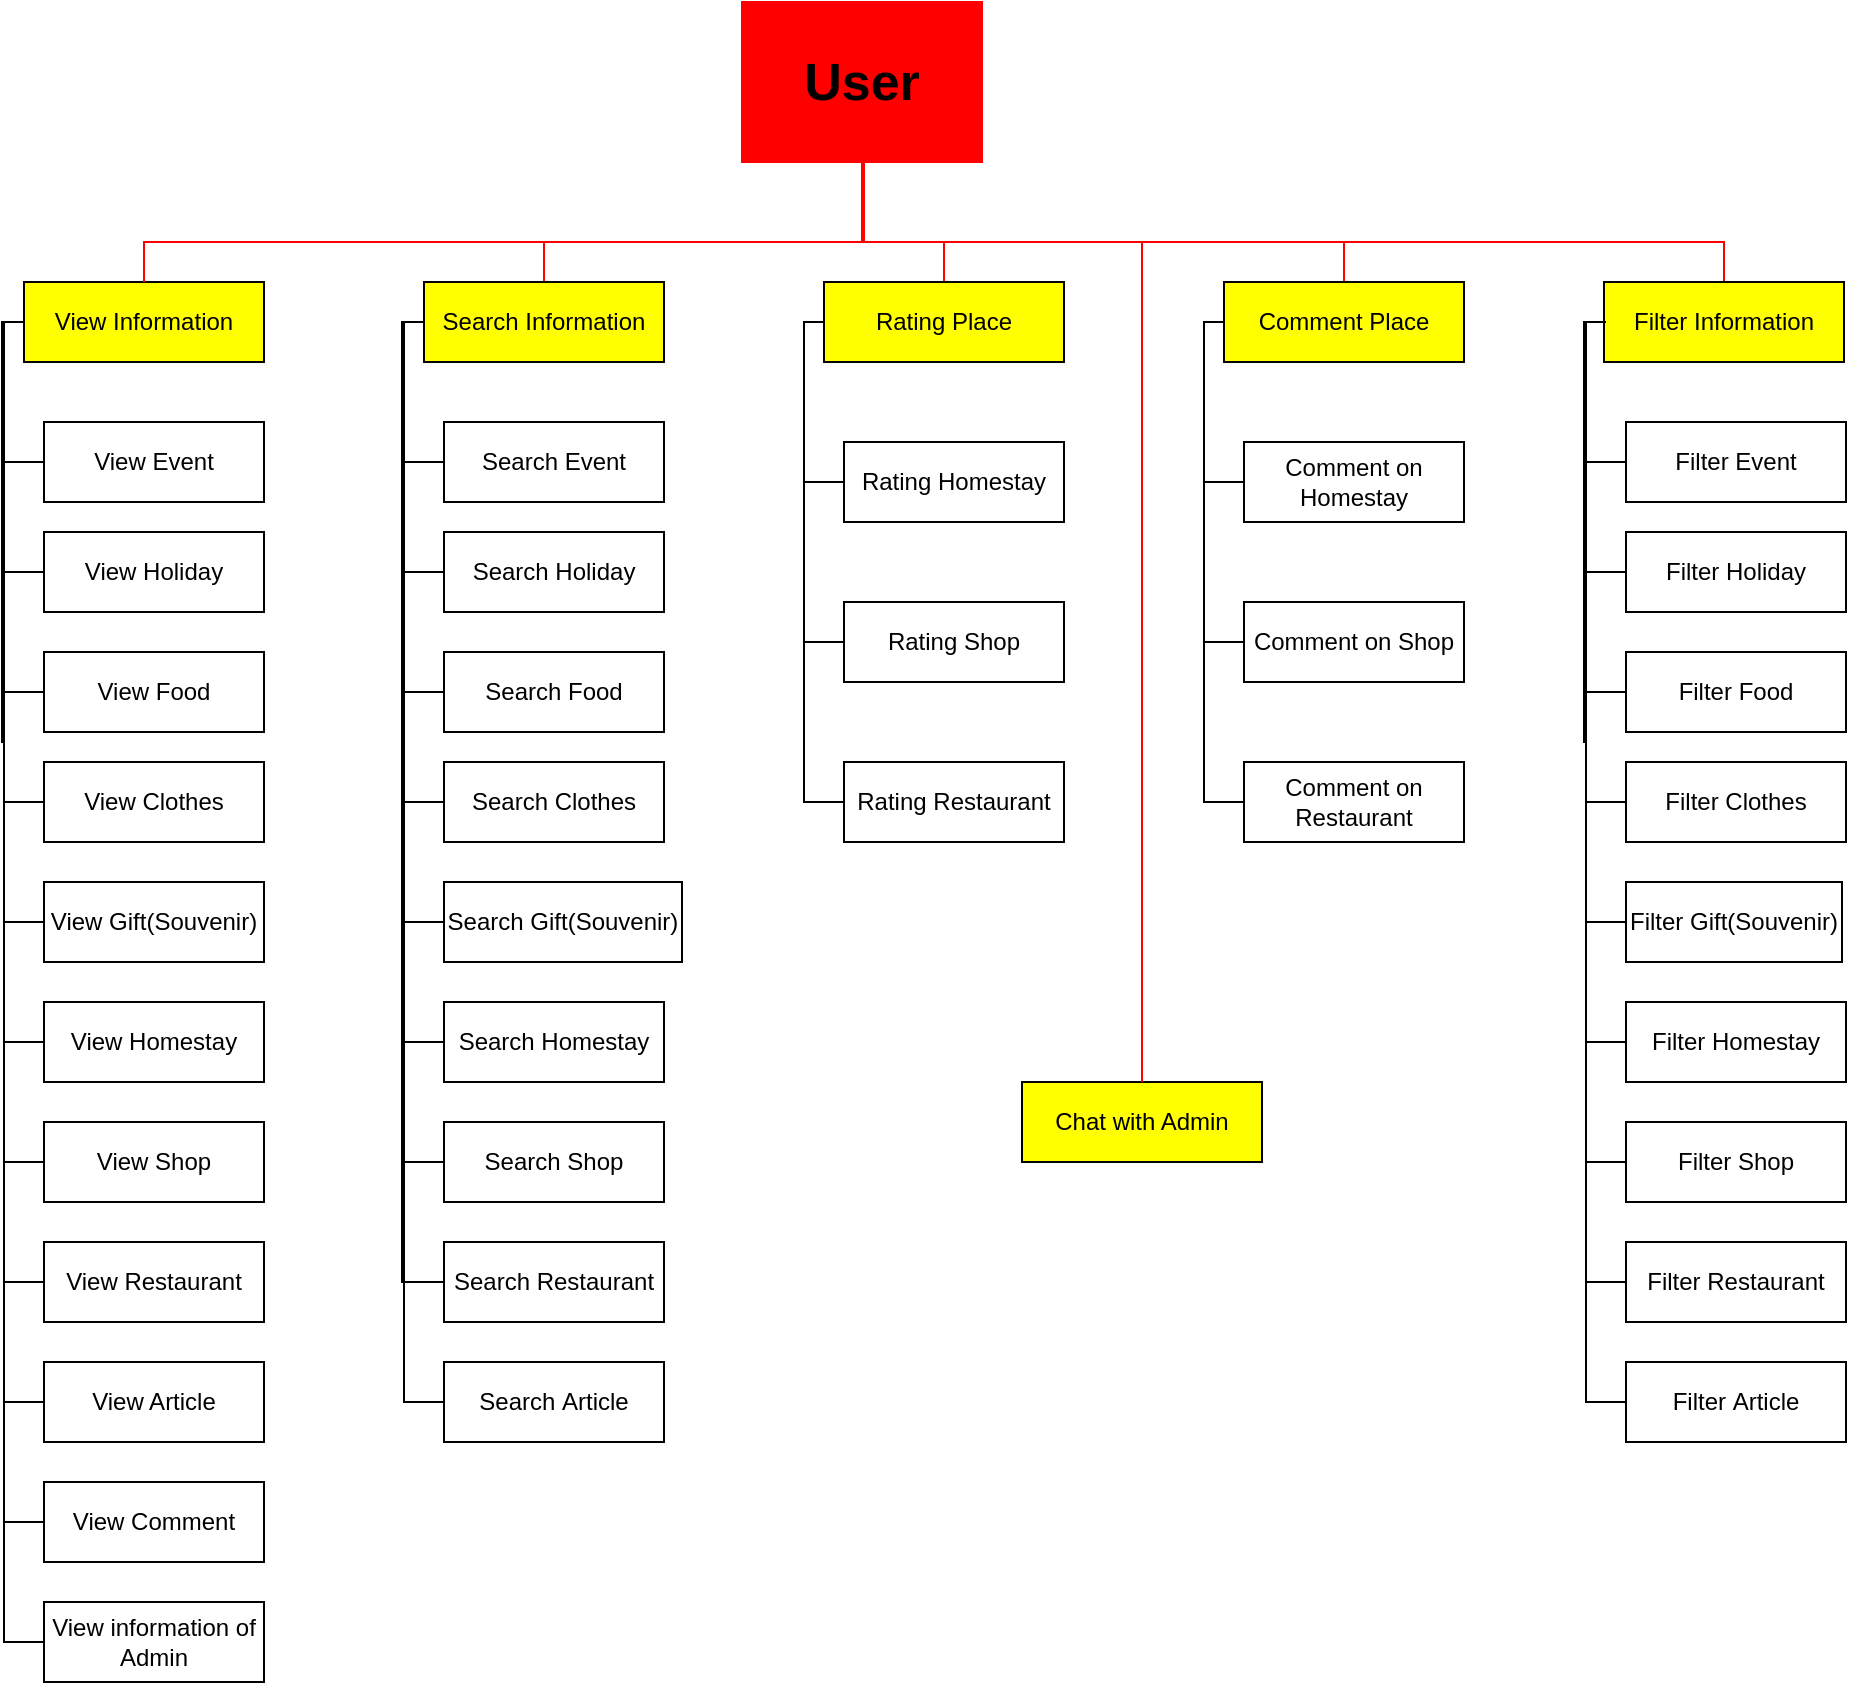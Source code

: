 <mxfile version="14.5.1" type="device"><diagram id="p0nnTQJHympkX1q5xb9R" name="Page-1"><mxGraphModel dx="1024" dy="632" grid="1" gridSize="10" guides="1" tooltips="1" connect="1" arrows="1" fold="1" page="1" pageScale="1" pageWidth="850" pageHeight="1100" math="0" shadow="0"><root><mxCell id="0"/><mxCell id="1" parent="0"/><mxCell id="g9CUl8Z9VzvdPI4QJCnY-13" value="View Event" style="rounded=0;whiteSpace=wrap;html=1;" parent="1" vertex="1"><mxGeometry x="51" y="310" width="110" height="40" as="geometry"/></mxCell><mxCell id="g9CUl8Z9VzvdPI4QJCnY-20" style="edgeStyle=orthogonalEdgeStyle;rounded=0;orthogonalLoop=1;jettySize=auto;html=1;entryX=0;entryY=0.5;entryDx=0;entryDy=0;endArrow=none;endFill=0;" parent="1" source="g9CUl8Z9VzvdPI4QJCnY-15" target="g9CUl8Z9VzvdPI4QJCnY-13" edge="1"><mxGeometry relative="1" as="geometry"><Array as="points"><mxPoint x="31" y="260"/><mxPoint x="31" y="330"/></Array></mxGeometry></mxCell><mxCell id="g9CUl8Z9VzvdPI4QJCnY-23" style="edgeStyle=orthogonalEdgeStyle;rounded=0;orthogonalLoop=1;jettySize=auto;html=1;entryX=0;entryY=0.5;entryDx=0;entryDy=0;endArrow=none;endFill=0;" parent="1" source="g9CUl8Z9VzvdPI4QJCnY-15" target="g9CUl8Z9VzvdPI4QJCnY-21" edge="1"><mxGeometry relative="1" as="geometry"><Array as="points"><mxPoint x="31" y="260"/><mxPoint x="31" y="445"/></Array></mxGeometry></mxCell><mxCell id="g9CUl8Z9VzvdPI4QJCnY-24" style="edgeStyle=orthogonalEdgeStyle;rounded=0;orthogonalLoop=1;jettySize=auto;html=1;entryX=0;entryY=0.5;entryDx=0;entryDy=0;endArrow=none;endFill=0;" parent="1" source="g9CUl8Z9VzvdPI4QJCnY-15" target="g9CUl8Z9VzvdPI4QJCnY-22" edge="1"><mxGeometry relative="1" as="geometry"><Array as="points"><mxPoint x="31" y="260"/><mxPoint x="31" y="500"/></Array></mxGeometry></mxCell><mxCell id="TUOxgxQNOvcUyftaeCQF-2" style="edgeStyle=orthogonalEdgeStyle;rounded=0;orthogonalLoop=1;jettySize=auto;html=1;entryX=0;entryY=0.5;entryDx=0;entryDy=0;endArrow=none;endFill=0;" parent="1" source="g9CUl8Z9VzvdPI4QJCnY-15" target="TUOxgxQNOvcUyftaeCQF-1" edge="1"><mxGeometry relative="1" as="geometry"><Array as="points"><mxPoint x="31" y="260"/><mxPoint x="31" y="560"/></Array></mxGeometry></mxCell><mxCell id="TUOxgxQNOvcUyftaeCQF-14" style="edgeStyle=orthogonalEdgeStyle;rounded=0;orthogonalLoop=1;jettySize=auto;html=1;entryX=0;entryY=0.5;entryDx=0;entryDy=0;endArrow=none;endFill=0;" parent="1" source="g9CUl8Z9VzvdPI4QJCnY-15" target="TUOxgxQNOvcUyftaeCQF-13" edge="1"><mxGeometry relative="1" as="geometry"><Array as="points"><mxPoint x="31" y="260"/><mxPoint x="31" y="800"/></Array></mxGeometry></mxCell><mxCell id="Pg-WTpKxCtiwmU-qSwCd-6" style="edgeStyle=orthogonalEdgeStyle;rounded=0;orthogonalLoop=1;jettySize=auto;html=1;entryX=0;entryY=0.5;entryDx=0;entryDy=0;endArrow=none;endFill=0;" edge="1" parent="1" source="g9CUl8Z9VzvdPI4QJCnY-15" target="Pg-WTpKxCtiwmU-qSwCd-3"><mxGeometry relative="1" as="geometry"><Array as="points"><mxPoint x="31" y="260"/><mxPoint x="31" y="620"/></Array></mxGeometry></mxCell><mxCell id="Pg-WTpKxCtiwmU-qSwCd-7" style="edgeStyle=orthogonalEdgeStyle;rounded=0;orthogonalLoop=1;jettySize=auto;html=1;entryX=0;entryY=0.5;entryDx=0;entryDy=0;endArrow=none;endFill=0;" edge="1" parent="1" source="g9CUl8Z9VzvdPI4QJCnY-15" target="Pg-WTpKxCtiwmU-qSwCd-5"><mxGeometry relative="1" as="geometry"><Array as="points"><mxPoint x="30" y="260"/><mxPoint x="30" y="470"/><mxPoint x="31" y="470"/><mxPoint x="31" y="680"/></Array></mxGeometry></mxCell><mxCell id="Pg-WTpKxCtiwmU-qSwCd-8" style="edgeStyle=orthogonalEdgeStyle;rounded=0;orthogonalLoop=1;jettySize=auto;html=1;entryX=0;entryY=0.5;entryDx=0;entryDy=0;endArrow=none;endFill=0;" edge="1" parent="1" source="g9CUl8Z9VzvdPI4QJCnY-15" target="Pg-WTpKxCtiwmU-qSwCd-4"><mxGeometry relative="1" as="geometry"><Array as="points"><mxPoint x="31" y="260"/><mxPoint x="31" y="740"/></Array></mxGeometry></mxCell><mxCell id="Pg-WTpKxCtiwmU-qSwCd-27" style="edgeStyle=orthogonalEdgeStyle;rounded=0;orthogonalLoop=1;jettySize=auto;html=1;entryX=0;entryY=0.5;entryDx=0;entryDy=0;endArrow=none;endFill=0;" edge="1" parent="1" source="g9CUl8Z9VzvdPI4QJCnY-15" target="Pg-WTpKxCtiwmU-qSwCd-26"><mxGeometry relative="1" as="geometry"><Array as="points"><mxPoint x="31" y="260"/><mxPoint x="31" y="860"/></Array></mxGeometry></mxCell><mxCell id="Pg-WTpKxCtiwmU-qSwCd-28" style="edgeStyle=orthogonalEdgeStyle;rounded=0;orthogonalLoop=1;jettySize=auto;html=1;entryX=0;entryY=0.5;entryDx=0;entryDy=0;endArrow=none;endFill=0;" edge="1" parent="1" source="g9CUl8Z9VzvdPI4QJCnY-15" target="Pg-WTpKxCtiwmU-qSwCd-25"><mxGeometry relative="1" as="geometry"><Array as="points"><mxPoint x="31" y="260"/><mxPoint x="31" y="920"/></Array></mxGeometry></mxCell><mxCell id="g9CUl8Z9VzvdPI4QJCnY-15" value="View Information" style="rounded=0;whiteSpace=wrap;html=1;fillColor=#FFFF00;" parent="1" vertex="1"><mxGeometry x="41" y="240" width="120" height="40" as="geometry"/></mxCell><mxCell id="g9CUl8Z9VzvdPI4QJCnY-17" style="edgeStyle=orthogonalEdgeStyle;rounded=0;orthogonalLoop=1;jettySize=auto;html=1;endArrow=none;endFill=0;strokeColor=#FF0000;endSize=6;jumpSize=6;" parent="1" source="g9CUl8Z9VzvdPI4QJCnY-16" target="g9CUl8Z9VzvdPI4QJCnY-15" edge="1"><mxGeometry relative="1" as="geometry"><Array as="points"><mxPoint x="461" y="220"/><mxPoint x="101" y="220"/></Array></mxGeometry></mxCell><mxCell id="g9CUl8Z9VzvdPI4QJCnY-19" style="edgeStyle=orthogonalEdgeStyle;rounded=0;orthogonalLoop=1;jettySize=auto;html=1;entryX=0.5;entryY=0;entryDx=0;entryDy=0;endArrow=none;endFill=0;strokeColor=#FF0000;endSize=6;jumpSize=6;" parent="1" source="g9CUl8Z9VzvdPI4QJCnY-16" target="g9CUl8Z9VzvdPI4QJCnY-29" edge="1"><mxGeometry relative="1" as="geometry"><mxPoint x="301" y="240" as="targetPoint"/><Array as="points"><mxPoint x="461" y="220"/><mxPoint x="301" y="220"/></Array></mxGeometry></mxCell><mxCell id="g9CUl8Z9VzvdPI4QJCnY-46" style="edgeStyle=orthogonalEdgeStyle;rounded=0;orthogonalLoop=1;jettySize=auto;html=1;entryX=0.5;entryY=0;entryDx=0;entryDy=0;endArrow=none;endFill=0;strokeColor=#FF0000;endSize=6;jumpSize=6;" parent="1" source="g9CUl8Z9VzvdPI4QJCnY-16" target="g9CUl8Z9VzvdPI4QJCnY-36" edge="1"><mxGeometry relative="1" as="geometry"><Array as="points"><mxPoint x="460" y="220"/><mxPoint x="501" y="220"/></Array></mxGeometry></mxCell><mxCell id="g9CUl8Z9VzvdPI4QJCnY-47" style="edgeStyle=orthogonalEdgeStyle;rounded=0;orthogonalLoop=1;jettySize=auto;html=1;endArrow=none;endFill=0;strokeColor=#FF0000;endSize=6;jumpSize=6;" parent="1" source="g9CUl8Z9VzvdPI4QJCnY-16" target="g9CUl8Z9VzvdPI4QJCnY-43" edge="1"><mxGeometry relative="1" as="geometry"><Array as="points"><mxPoint x="461" y="220"/><mxPoint x="701" y="220"/></Array></mxGeometry></mxCell><mxCell id="g9CUl8Z9VzvdPI4QJCnY-76" style="edgeStyle=orthogonalEdgeStyle;rounded=0;orthogonalLoop=1;jettySize=auto;html=1;endArrow=none;endFill=0;strokeColor=#FF0000;endSize=6;jumpSize=6;" parent="1" source="g9CUl8Z9VzvdPI4QJCnY-16" target="g9CUl8Z9VzvdPI4QJCnY-73" edge="1"><mxGeometry relative="1" as="geometry"><Array as="points"><mxPoint x="461" y="220"/><mxPoint x="891" y="220"/></Array></mxGeometry></mxCell><mxCell id="g9CUl8Z9VzvdPI4QJCnY-16" value="User" style="rounded=0;whiteSpace=wrap;html=1;fontStyle=1;fontSize=26;strokeColor=#FF0000;fillColor=#FF0000;" parent="1" vertex="1"><mxGeometry x="400" y="100" width="120" height="80" as="geometry"/></mxCell><mxCell id="g9CUl8Z9VzvdPI4QJCnY-21" value="View Food" style="rounded=0;whiteSpace=wrap;html=1;" parent="1" vertex="1"><mxGeometry x="51" y="425" width="110" height="40" as="geometry"/></mxCell><mxCell id="g9CUl8Z9VzvdPI4QJCnY-22" value="View Clothes" style="rounded=0;whiteSpace=wrap;html=1;" parent="1" vertex="1"><mxGeometry x="51" y="480" width="110" height="40" as="geometry"/></mxCell><mxCell id="g9CUl8Z9VzvdPI4QJCnY-29" value="Search Information" style="rounded=0;whiteSpace=wrap;html=1;fillColor=#FFFF00;" parent="1" vertex="1"><mxGeometry x="241" y="240" width="120" height="40" as="geometry"/></mxCell><mxCell id="g9CUl8Z9VzvdPI4QJCnY-32" value="Rating Homestay" style="rounded=0;whiteSpace=wrap;html=1;" parent="1" vertex="1"><mxGeometry x="451" y="320" width="110" height="40" as="geometry"/></mxCell><mxCell id="g9CUl8Z9VzvdPI4QJCnY-33" style="edgeStyle=orthogonalEdgeStyle;rounded=0;orthogonalLoop=1;jettySize=auto;html=1;entryX=0;entryY=0.5;entryDx=0;entryDy=0;endArrow=none;endFill=0;" parent="1" source="g9CUl8Z9VzvdPI4QJCnY-36" target="g9CUl8Z9VzvdPI4QJCnY-32" edge="1"><mxGeometry relative="1" as="geometry"><Array as="points"><mxPoint x="431" y="260"/><mxPoint x="431" y="340"/></Array></mxGeometry></mxCell><mxCell id="g9CUl8Z9VzvdPI4QJCnY-34" style="edgeStyle=orthogonalEdgeStyle;rounded=0;orthogonalLoop=1;jettySize=auto;html=1;entryX=0;entryY=0.5;entryDx=0;entryDy=0;endArrow=none;endFill=0;" parent="1" source="g9CUl8Z9VzvdPI4QJCnY-36" target="g9CUl8Z9VzvdPI4QJCnY-37" edge="1"><mxGeometry relative="1" as="geometry"><Array as="points"><mxPoint x="431" y="260"/><mxPoint x="431" y="420"/></Array></mxGeometry></mxCell><mxCell id="g9CUl8Z9VzvdPI4QJCnY-35" style="edgeStyle=orthogonalEdgeStyle;rounded=0;orthogonalLoop=1;jettySize=auto;html=1;entryX=0;entryY=0.5;entryDx=0;entryDy=0;endArrow=none;endFill=0;" parent="1" source="g9CUl8Z9VzvdPI4QJCnY-36" target="g9CUl8Z9VzvdPI4QJCnY-38" edge="1"><mxGeometry relative="1" as="geometry"><Array as="points"><mxPoint x="431" y="260"/><mxPoint x="431" y="500"/></Array></mxGeometry></mxCell><mxCell id="g9CUl8Z9VzvdPI4QJCnY-36" value="Rating Place" style="rounded=0;whiteSpace=wrap;html=1;fillColor=#FFFF00;" parent="1" vertex="1"><mxGeometry x="441" y="240" width="120" height="40" as="geometry"/></mxCell><mxCell id="g9CUl8Z9VzvdPI4QJCnY-37" value="Rating Shop" style="rounded=0;whiteSpace=wrap;html=1;" parent="1" vertex="1"><mxGeometry x="451" y="400" width="110" height="40" as="geometry"/></mxCell><mxCell id="g9CUl8Z9VzvdPI4QJCnY-38" value="Rating Restaurant" style="rounded=0;whiteSpace=wrap;html=1;" parent="1" vertex="1"><mxGeometry x="451" y="480" width="110" height="40" as="geometry"/></mxCell><mxCell id="g9CUl8Z9VzvdPI4QJCnY-39" value="Comment on Homestay" style="rounded=0;whiteSpace=wrap;html=1;" parent="1" vertex="1"><mxGeometry x="651" y="320" width="110" height="40" as="geometry"/></mxCell><mxCell id="g9CUl8Z9VzvdPI4QJCnY-40" style="edgeStyle=orthogonalEdgeStyle;rounded=0;orthogonalLoop=1;jettySize=auto;html=1;entryX=0;entryY=0.5;entryDx=0;entryDy=0;endArrow=none;endFill=0;" parent="1" source="g9CUl8Z9VzvdPI4QJCnY-43" target="g9CUl8Z9VzvdPI4QJCnY-39" edge="1"><mxGeometry relative="1" as="geometry"><Array as="points"><mxPoint x="631" y="260"/><mxPoint x="631" y="340"/></Array></mxGeometry></mxCell><mxCell id="g9CUl8Z9VzvdPI4QJCnY-41" style="edgeStyle=orthogonalEdgeStyle;rounded=0;orthogonalLoop=1;jettySize=auto;html=1;entryX=0;entryY=0.5;entryDx=0;entryDy=0;endArrow=none;endFill=0;" parent="1" source="g9CUl8Z9VzvdPI4QJCnY-43" target="g9CUl8Z9VzvdPI4QJCnY-44" edge="1"><mxGeometry relative="1" as="geometry"><Array as="points"><mxPoint x="631" y="260"/><mxPoint x="631" y="420"/></Array></mxGeometry></mxCell><mxCell id="g9CUl8Z9VzvdPI4QJCnY-42" style="edgeStyle=orthogonalEdgeStyle;rounded=0;orthogonalLoop=1;jettySize=auto;html=1;entryX=0;entryY=0.5;entryDx=0;entryDy=0;endArrow=none;endFill=0;" parent="1" source="g9CUl8Z9VzvdPI4QJCnY-43" target="g9CUl8Z9VzvdPI4QJCnY-45" edge="1"><mxGeometry relative="1" as="geometry"><Array as="points"><mxPoint x="631" y="260"/><mxPoint x="631" y="500"/></Array></mxGeometry></mxCell><mxCell id="g9CUl8Z9VzvdPI4QJCnY-43" value="Comment Place" style="rounded=0;whiteSpace=wrap;html=1;fillColor=#FFFF00;" parent="1" vertex="1"><mxGeometry x="641" y="240" width="120" height="40" as="geometry"/></mxCell><mxCell id="g9CUl8Z9VzvdPI4QJCnY-44" value="&lt;span&gt;Comment on Shop&lt;/span&gt;" style="rounded=0;whiteSpace=wrap;html=1;" parent="1" vertex="1"><mxGeometry x="651" y="400" width="110" height="40" as="geometry"/></mxCell><mxCell id="g9CUl8Z9VzvdPI4QJCnY-45" value="Comment on Restaurant" style="rounded=0;whiteSpace=wrap;html=1;" parent="1" vertex="1"><mxGeometry x="651" y="480" width="110" height="40" as="geometry"/></mxCell><mxCell id="g9CUl8Z9VzvdPI4QJCnY-73" value="Filter Information" style="rounded=0;whiteSpace=wrap;html=1;fillColor=#FFFF00;" parent="1" vertex="1"><mxGeometry x="831" y="240" width="120" height="40" as="geometry"/></mxCell><mxCell id="TUOxgxQNOvcUyftaeCQF-1" value="View Gift(Souvenir)" style="rounded=0;whiteSpace=wrap;html=1;" parent="1" vertex="1"><mxGeometry x="51" y="540" width="110" height="40" as="geometry"/></mxCell><mxCell id="TUOxgxQNOvcUyftaeCQF-13" value="View Article" style="rounded=0;whiteSpace=wrap;html=1;" parent="1" vertex="1"><mxGeometry x="51" y="780" width="110" height="40" as="geometry"/></mxCell><mxCell id="TUOxgxQNOvcUyftaeCQF-15" value="Chat with Admin" style="rounded=0;whiteSpace=wrap;html=1;fillColor=#FFFF00;" parent="1" vertex="1"><mxGeometry x="540" y="640" width="120" height="40" as="geometry"/></mxCell><mxCell id="TUOxgxQNOvcUyftaeCQF-16" style="edgeStyle=orthogonalEdgeStyle;rounded=0;orthogonalLoop=1;jettySize=auto;html=1;entryX=0.5;entryY=0;entryDx=0;entryDy=0;endArrow=none;endFill=0;strokeColor=#FF0000;endSize=6;jumpSize=6;exitX=0.5;exitY=1;exitDx=0;exitDy=0;" parent="1" source="g9CUl8Z9VzvdPI4QJCnY-16" target="TUOxgxQNOvcUyftaeCQF-15" edge="1"><mxGeometry relative="1" as="geometry"><Array as="points"><mxPoint x="460" y="220"/><mxPoint x="600" y="220"/></Array><mxPoint x="561" y="250" as="sourcePoint"/><mxPoint x="602" y="410" as="targetPoint"/></mxGeometry></mxCell><mxCell id="Pg-WTpKxCtiwmU-qSwCd-1" value="View Holiday" style="rounded=0;whiteSpace=wrap;html=1;" vertex="1" parent="1"><mxGeometry x="51" y="365" width="110" height="40" as="geometry"/></mxCell><mxCell id="Pg-WTpKxCtiwmU-qSwCd-2" style="edgeStyle=orthogonalEdgeStyle;rounded=0;orthogonalLoop=1;jettySize=auto;html=1;entryX=0;entryY=0.5;entryDx=0;entryDy=0;endArrow=none;endFill=0;exitX=0;exitY=0.5;exitDx=0;exitDy=0;" edge="1" parent="1" source="g9CUl8Z9VzvdPI4QJCnY-15" target="Pg-WTpKxCtiwmU-qSwCd-1"><mxGeometry relative="1" as="geometry"><Array as="points"><mxPoint x="30" y="260"/><mxPoint x="30" y="385"/></Array><mxPoint x="51" y="270" as="sourcePoint"/><mxPoint x="61" y="630" as="targetPoint"/></mxGeometry></mxCell><mxCell id="Pg-WTpKxCtiwmU-qSwCd-3" value="View Homestay" style="rounded=0;whiteSpace=wrap;html=1;" vertex="1" parent="1"><mxGeometry x="51" y="600" width="110" height="40" as="geometry"/></mxCell><mxCell id="Pg-WTpKxCtiwmU-qSwCd-4" value="View Restaurant" style="rounded=0;whiteSpace=wrap;html=1;" vertex="1" parent="1"><mxGeometry x="51" y="720" width="110" height="40" as="geometry"/></mxCell><mxCell id="Pg-WTpKxCtiwmU-qSwCd-5" value="View Shop" style="rounded=0;whiteSpace=wrap;html=1;" vertex="1" parent="1"><mxGeometry x="51" y="660" width="110" height="40" as="geometry"/></mxCell><mxCell id="Pg-WTpKxCtiwmU-qSwCd-25" value="View information of Admin" style="rounded=0;whiteSpace=wrap;html=1;" vertex="1" parent="1"><mxGeometry x="51" y="900" width="110" height="40" as="geometry"/></mxCell><mxCell id="Pg-WTpKxCtiwmU-qSwCd-26" value="View Comment" style="rounded=0;whiteSpace=wrap;html=1;" vertex="1" parent="1"><mxGeometry x="51" y="840" width="110" height="40" as="geometry"/></mxCell><mxCell id="Pg-WTpKxCtiwmU-qSwCd-29" value="Search&amp;nbsp;Event" style="rounded=0;whiteSpace=wrap;html=1;" vertex="1" parent="1"><mxGeometry x="251" y="310" width="110" height="40" as="geometry"/></mxCell><mxCell id="Pg-WTpKxCtiwmU-qSwCd-30" style="edgeStyle=orthogonalEdgeStyle;rounded=0;orthogonalLoop=1;jettySize=auto;html=1;entryX=0;entryY=0.5;entryDx=0;entryDy=0;endArrow=none;endFill=0;" edge="1" parent="1" target="Pg-WTpKxCtiwmU-qSwCd-29"><mxGeometry relative="1" as="geometry"><Array as="points"><mxPoint x="231" y="260"/><mxPoint x="231" y="330"/></Array><mxPoint x="241" y="260" as="sourcePoint"/></mxGeometry></mxCell><mxCell id="Pg-WTpKxCtiwmU-qSwCd-31" style="edgeStyle=orthogonalEdgeStyle;rounded=0;orthogonalLoop=1;jettySize=auto;html=1;entryX=0;entryY=0.5;entryDx=0;entryDy=0;endArrow=none;endFill=0;" edge="1" parent="1" target="Pg-WTpKxCtiwmU-qSwCd-38"><mxGeometry relative="1" as="geometry"><Array as="points"><mxPoint x="231" y="260"/><mxPoint x="231" y="445"/></Array><mxPoint x="241" y="260" as="sourcePoint"/></mxGeometry></mxCell><mxCell id="Pg-WTpKxCtiwmU-qSwCd-32" style="edgeStyle=orthogonalEdgeStyle;rounded=0;orthogonalLoop=1;jettySize=auto;html=1;entryX=0;entryY=0.5;entryDx=0;entryDy=0;endArrow=none;endFill=0;" edge="1" parent="1" target="Pg-WTpKxCtiwmU-qSwCd-39"><mxGeometry relative="1" as="geometry"><Array as="points"><mxPoint x="231" y="260"/><mxPoint x="231" y="500"/></Array><mxPoint x="241" y="260" as="sourcePoint"/></mxGeometry></mxCell><mxCell id="Pg-WTpKxCtiwmU-qSwCd-33" style="edgeStyle=orthogonalEdgeStyle;rounded=0;orthogonalLoop=1;jettySize=auto;html=1;entryX=0;entryY=0.5;entryDx=0;entryDy=0;endArrow=none;endFill=0;" edge="1" parent="1" target="Pg-WTpKxCtiwmU-qSwCd-40"><mxGeometry relative="1" as="geometry"><Array as="points"><mxPoint x="231" y="260"/><mxPoint x="231" y="560"/></Array><mxPoint x="241" y="260" as="sourcePoint"/></mxGeometry></mxCell><mxCell id="Pg-WTpKxCtiwmU-qSwCd-34" style="edgeStyle=orthogonalEdgeStyle;rounded=0;orthogonalLoop=1;jettySize=auto;html=1;entryX=0;entryY=0.5;entryDx=0;entryDy=0;endArrow=none;endFill=0;" edge="1" parent="1" target="Pg-WTpKxCtiwmU-qSwCd-41"><mxGeometry relative="1" as="geometry"><Array as="points"><mxPoint x="231" y="260"/><mxPoint x="231" y="800"/></Array><mxPoint x="241" y="260" as="sourcePoint"/></mxGeometry></mxCell><mxCell id="Pg-WTpKxCtiwmU-qSwCd-35" style="edgeStyle=orthogonalEdgeStyle;rounded=0;orthogonalLoop=1;jettySize=auto;html=1;entryX=0;entryY=0.5;entryDx=0;entryDy=0;endArrow=none;endFill=0;" edge="1" parent="1" target="Pg-WTpKxCtiwmU-qSwCd-44"><mxGeometry relative="1" as="geometry"><mxPoint x="241" y="260" as="sourcePoint"/><Array as="points"><mxPoint x="231" y="260"/><mxPoint x="231" y="620"/></Array></mxGeometry></mxCell><mxCell id="Pg-WTpKxCtiwmU-qSwCd-36" style="edgeStyle=orthogonalEdgeStyle;rounded=0;orthogonalLoop=1;jettySize=auto;html=1;entryX=0;entryY=0.5;entryDx=0;entryDy=0;endArrow=none;endFill=0;" edge="1" parent="1" target="Pg-WTpKxCtiwmU-qSwCd-46"><mxGeometry relative="1" as="geometry"><mxPoint x="241" y="260" as="sourcePoint"/><Array as="points"><mxPoint x="230" y="260"/><mxPoint x="230" y="470"/><mxPoint x="231" y="470"/><mxPoint x="231" y="680"/></Array></mxGeometry></mxCell><mxCell id="Pg-WTpKxCtiwmU-qSwCd-37" style="edgeStyle=orthogonalEdgeStyle;rounded=0;orthogonalLoop=1;jettySize=auto;html=1;entryX=0;entryY=0.5;entryDx=0;entryDy=0;endArrow=none;endFill=0;" edge="1" parent="1" target="Pg-WTpKxCtiwmU-qSwCd-45"><mxGeometry relative="1" as="geometry"><mxPoint x="241" y="260" as="sourcePoint"/><Array as="points"><mxPoint x="230" y="260"/><mxPoint x="230" y="740"/></Array></mxGeometry></mxCell><mxCell id="Pg-WTpKxCtiwmU-qSwCd-38" value="Search&amp;nbsp;Food" style="rounded=0;whiteSpace=wrap;html=1;" vertex="1" parent="1"><mxGeometry x="251" y="425" width="110" height="40" as="geometry"/></mxCell><mxCell id="Pg-WTpKxCtiwmU-qSwCd-39" value="Search&amp;nbsp;Clothes" style="rounded=0;whiteSpace=wrap;html=1;" vertex="1" parent="1"><mxGeometry x="251" y="480" width="110" height="40" as="geometry"/></mxCell><mxCell id="Pg-WTpKxCtiwmU-qSwCd-40" value="Search&amp;nbsp;Gift(Souvenir)" style="rounded=0;whiteSpace=wrap;html=1;" vertex="1" parent="1"><mxGeometry x="251" y="540" width="119" height="40" as="geometry"/></mxCell><mxCell id="Pg-WTpKxCtiwmU-qSwCd-41" value="Search&amp;nbsp;Article" style="rounded=0;whiteSpace=wrap;html=1;" vertex="1" parent="1"><mxGeometry x="251" y="780" width="110" height="40" as="geometry"/></mxCell><mxCell id="Pg-WTpKxCtiwmU-qSwCd-42" value="Search&amp;nbsp;Holiday" style="rounded=0;whiteSpace=wrap;html=1;" vertex="1" parent="1"><mxGeometry x="251" y="365" width="110" height="40" as="geometry"/></mxCell><mxCell id="Pg-WTpKxCtiwmU-qSwCd-43" style="edgeStyle=orthogonalEdgeStyle;rounded=0;orthogonalLoop=1;jettySize=auto;html=1;entryX=0;entryY=0.5;entryDx=0;entryDy=0;endArrow=none;endFill=0;exitX=0;exitY=0.5;exitDx=0;exitDy=0;" edge="1" parent="1" target="Pg-WTpKxCtiwmU-qSwCd-42"><mxGeometry relative="1" as="geometry"><Array as="points"><mxPoint x="230" y="260"/><mxPoint x="230" y="385"/></Array><mxPoint x="241" y="260" as="sourcePoint"/><mxPoint x="261" y="630" as="targetPoint"/></mxGeometry></mxCell><mxCell id="Pg-WTpKxCtiwmU-qSwCd-44" value="Search Homestay" style="rounded=0;whiteSpace=wrap;html=1;" vertex="1" parent="1"><mxGeometry x="251" y="600" width="110" height="40" as="geometry"/></mxCell><mxCell id="Pg-WTpKxCtiwmU-qSwCd-45" value="Search&amp;nbsp;Restaurant" style="rounded=0;whiteSpace=wrap;html=1;" vertex="1" parent="1"><mxGeometry x="251" y="720" width="110" height="40" as="geometry"/></mxCell><mxCell id="Pg-WTpKxCtiwmU-qSwCd-46" value="Search&amp;nbsp;Shop" style="rounded=0;whiteSpace=wrap;html=1;" vertex="1" parent="1"><mxGeometry x="251" y="660" width="110" height="40" as="geometry"/></mxCell><mxCell id="Pg-WTpKxCtiwmU-qSwCd-47" value="Filter Event" style="rounded=0;whiteSpace=wrap;html=1;" vertex="1" parent="1"><mxGeometry x="842" y="310" width="110" height="40" as="geometry"/></mxCell><mxCell id="Pg-WTpKxCtiwmU-qSwCd-48" style="edgeStyle=orthogonalEdgeStyle;rounded=0;orthogonalLoop=1;jettySize=auto;html=1;entryX=0;entryY=0.5;entryDx=0;entryDy=0;endArrow=none;endFill=0;" edge="1" parent="1" target="Pg-WTpKxCtiwmU-qSwCd-47"><mxGeometry relative="1" as="geometry"><Array as="points"><mxPoint x="822" y="260"/><mxPoint x="822" y="330"/></Array><mxPoint x="832" y="260" as="sourcePoint"/></mxGeometry></mxCell><mxCell id="Pg-WTpKxCtiwmU-qSwCd-49" style="edgeStyle=orthogonalEdgeStyle;rounded=0;orthogonalLoop=1;jettySize=auto;html=1;entryX=0;entryY=0.5;entryDx=0;entryDy=0;endArrow=none;endFill=0;" edge="1" parent="1" target="Pg-WTpKxCtiwmU-qSwCd-56"><mxGeometry relative="1" as="geometry"><Array as="points"><mxPoint x="822" y="260"/><mxPoint x="822" y="445"/></Array><mxPoint x="832" y="260" as="sourcePoint"/></mxGeometry></mxCell><mxCell id="Pg-WTpKxCtiwmU-qSwCd-50" style="edgeStyle=orthogonalEdgeStyle;rounded=0;orthogonalLoop=1;jettySize=auto;html=1;entryX=0;entryY=0.5;entryDx=0;entryDy=0;endArrow=none;endFill=0;" edge="1" parent="1" target="Pg-WTpKxCtiwmU-qSwCd-57"><mxGeometry relative="1" as="geometry"><Array as="points"><mxPoint x="822" y="260"/><mxPoint x="822" y="500"/></Array><mxPoint x="832" y="260" as="sourcePoint"/></mxGeometry></mxCell><mxCell id="Pg-WTpKxCtiwmU-qSwCd-51" style="edgeStyle=orthogonalEdgeStyle;rounded=0;orthogonalLoop=1;jettySize=auto;html=1;entryX=0;entryY=0.5;entryDx=0;entryDy=0;endArrow=none;endFill=0;" edge="1" parent="1" target="Pg-WTpKxCtiwmU-qSwCd-58"><mxGeometry relative="1" as="geometry"><Array as="points"><mxPoint x="822" y="260"/><mxPoint x="822" y="560"/></Array><mxPoint x="832" y="260" as="sourcePoint"/></mxGeometry></mxCell><mxCell id="Pg-WTpKxCtiwmU-qSwCd-52" style="edgeStyle=orthogonalEdgeStyle;rounded=0;orthogonalLoop=1;jettySize=auto;html=1;entryX=0;entryY=0.5;entryDx=0;entryDy=0;endArrow=none;endFill=0;" edge="1" parent="1" target="Pg-WTpKxCtiwmU-qSwCd-59"><mxGeometry relative="1" as="geometry"><Array as="points"><mxPoint x="822" y="260"/><mxPoint x="822" y="800"/></Array><mxPoint x="832" y="260" as="sourcePoint"/></mxGeometry></mxCell><mxCell id="Pg-WTpKxCtiwmU-qSwCd-53" style="edgeStyle=orthogonalEdgeStyle;rounded=0;orthogonalLoop=1;jettySize=auto;html=1;entryX=0;entryY=0.5;entryDx=0;entryDy=0;endArrow=none;endFill=0;" edge="1" parent="1" target="Pg-WTpKxCtiwmU-qSwCd-62"><mxGeometry relative="1" as="geometry"><mxPoint x="832" y="260" as="sourcePoint"/><Array as="points"><mxPoint x="822" y="260"/><mxPoint x="822" y="620"/></Array></mxGeometry></mxCell><mxCell id="Pg-WTpKxCtiwmU-qSwCd-54" style="edgeStyle=orthogonalEdgeStyle;rounded=0;orthogonalLoop=1;jettySize=auto;html=1;entryX=0;entryY=0.5;entryDx=0;entryDy=0;endArrow=none;endFill=0;" edge="1" parent="1" target="Pg-WTpKxCtiwmU-qSwCd-64"><mxGeometry relative="1" as="geometry"><mxPoint x="832" y="260" as="sourcePoint"/><Array as="points"><mxPoint x="821" y="260"/><mxPoint x="821" y="470"/><mxPoint x="822" y="470"/><mxPoint x="822" y="680"/></Array></mxGeometry></mxCell><mxCell id="Pg-WTpKxCtiwmU-qSwCd-55" style="edgeStyle=orthogonalEdgeStyle;rounded=0;orthogonalLoop=1;jettySize=auto;html=1;entryX=0;entryY=0.5;entryDx=0;entryDy=0;endArrow=none;endFill=0;" edge="1" parent="1" target="Pg-WTpKxCtiwmU-qSwCd-63"><mxGeometry relative="1" as="geometry"><mxPoint x="832" y="260" as="sourcePoint"/><Array as="points"><mxPoint x="822" y="260"/><mxPoint x="822" y="740"/></Array></mxGeometry></mxCell><mxCell id="Pg-WTpKxCtiwmU-qSwCd-56" value="Filter&amp;nbsp;Food" style="rounded=0;whiteSpace=wrap;html=1;" vertex="1" parent="1"><mxGeometry x="842" y="425" width="110" height="40" as="geometry"/></mxCell><mxCell id="Pg-WTpKxCtiwmU-qSwCd-57" value="Filter&amp;nbsp;Clothes" style="rounded=0;whiteSpace=wrap;html=1;" vertex="1" parent="1"><mxGeometry x="842" y="480" width="110" height="40" as="geometry"/></mxCell><mxCell id="Pg-WTpKxCtiwmU-qSwCd-58" value="Filter&amp;nbsp;Gift(Souvenir)" style="rounded=0;whiteSpace=wrap;html=1;" vertex="1" parent="1"><mxGeometry x="842" y="540" width="108" height="40" as="geometry"/></mxCell><mxCell id="Pg-WTpKxCtiwmU-qSwCd-59" value="Filter&amp;nbsp;Article" style="rounded=0;whiteSpace=wrap;html=1;" vertex="1" parent="1"><mxGeometry x="842" y="780" width="110" height="40" as="geometry"/></mxCell><mxCell id="Pg-WTpKxCtiwmU-qSwCd-60" value="Filter&amp;nbsp;Holiday" style="rounded=0;whiteSpace=wrap;html=1;" vertex="1" parent="1"><mxGeometry x="842" y="365" width="110" height="40" as="geometry"/></mxCell><mxCell id="Pg-WTpKxCtiwmU-qSwCd-61" style="edgeStyle=orthogonalEdgeStyle;rounded=0;orthogonalLoop=1;jettySize=auto;html=1;entryX=0;entryY=0.5;entryDx=0;entryDy=0;endArrow=none;endFill=0;exitX=0;exitY=0.5;exitDx=0;exitDy=0;" edge="1" parent="1" target="Pg-WTpKxCtiwmU-qSwCd-60"><mxGeometry relative="1" as="geometry"><Array as="points"><mxPoint x="821" y="260"/><mxPoint x="821" y="385"/></Array><mxPoint x="832" y="260" as="sourcePoint"/><mxPoint x="852" y="630" as="targetPoint"/></mxGeometry></mxCell><mxCell id="Pg-WTpKxCtiwmU-qSwCd-62" value="Filter&amp;nbsp;Homestay" style="rounded=0;whiteSpace=wrap;html=1;" vertex="1" parent="1"><mxGeometry x="842" y="600" width="110" height="40" as="geometry"/></mxCell><mxCell id="Pg-WTpKxCtiwmU-qSwCd-63" value="Filter&amp;nbsp;Restaurant" style="rounded=0;whiteSpace=wrap;html=1;" vertex="1" parent="1"><mxGeometry x="842" y="720" width="110" height="40" as="geometry"/></mxCell><mxCell id="Pg-WTpKxCtiwmU-qSwCd-64" value="Filter&amp;nbsp;Shop" style="rounded=0;whiteSpace=wrap;html=1;" vertex="1" parent="1"><mxGeometry x="842" y="660" width="110" height="40" as="geometry"/></mxCell></root></mxGraphModel></diagram></mxfile>